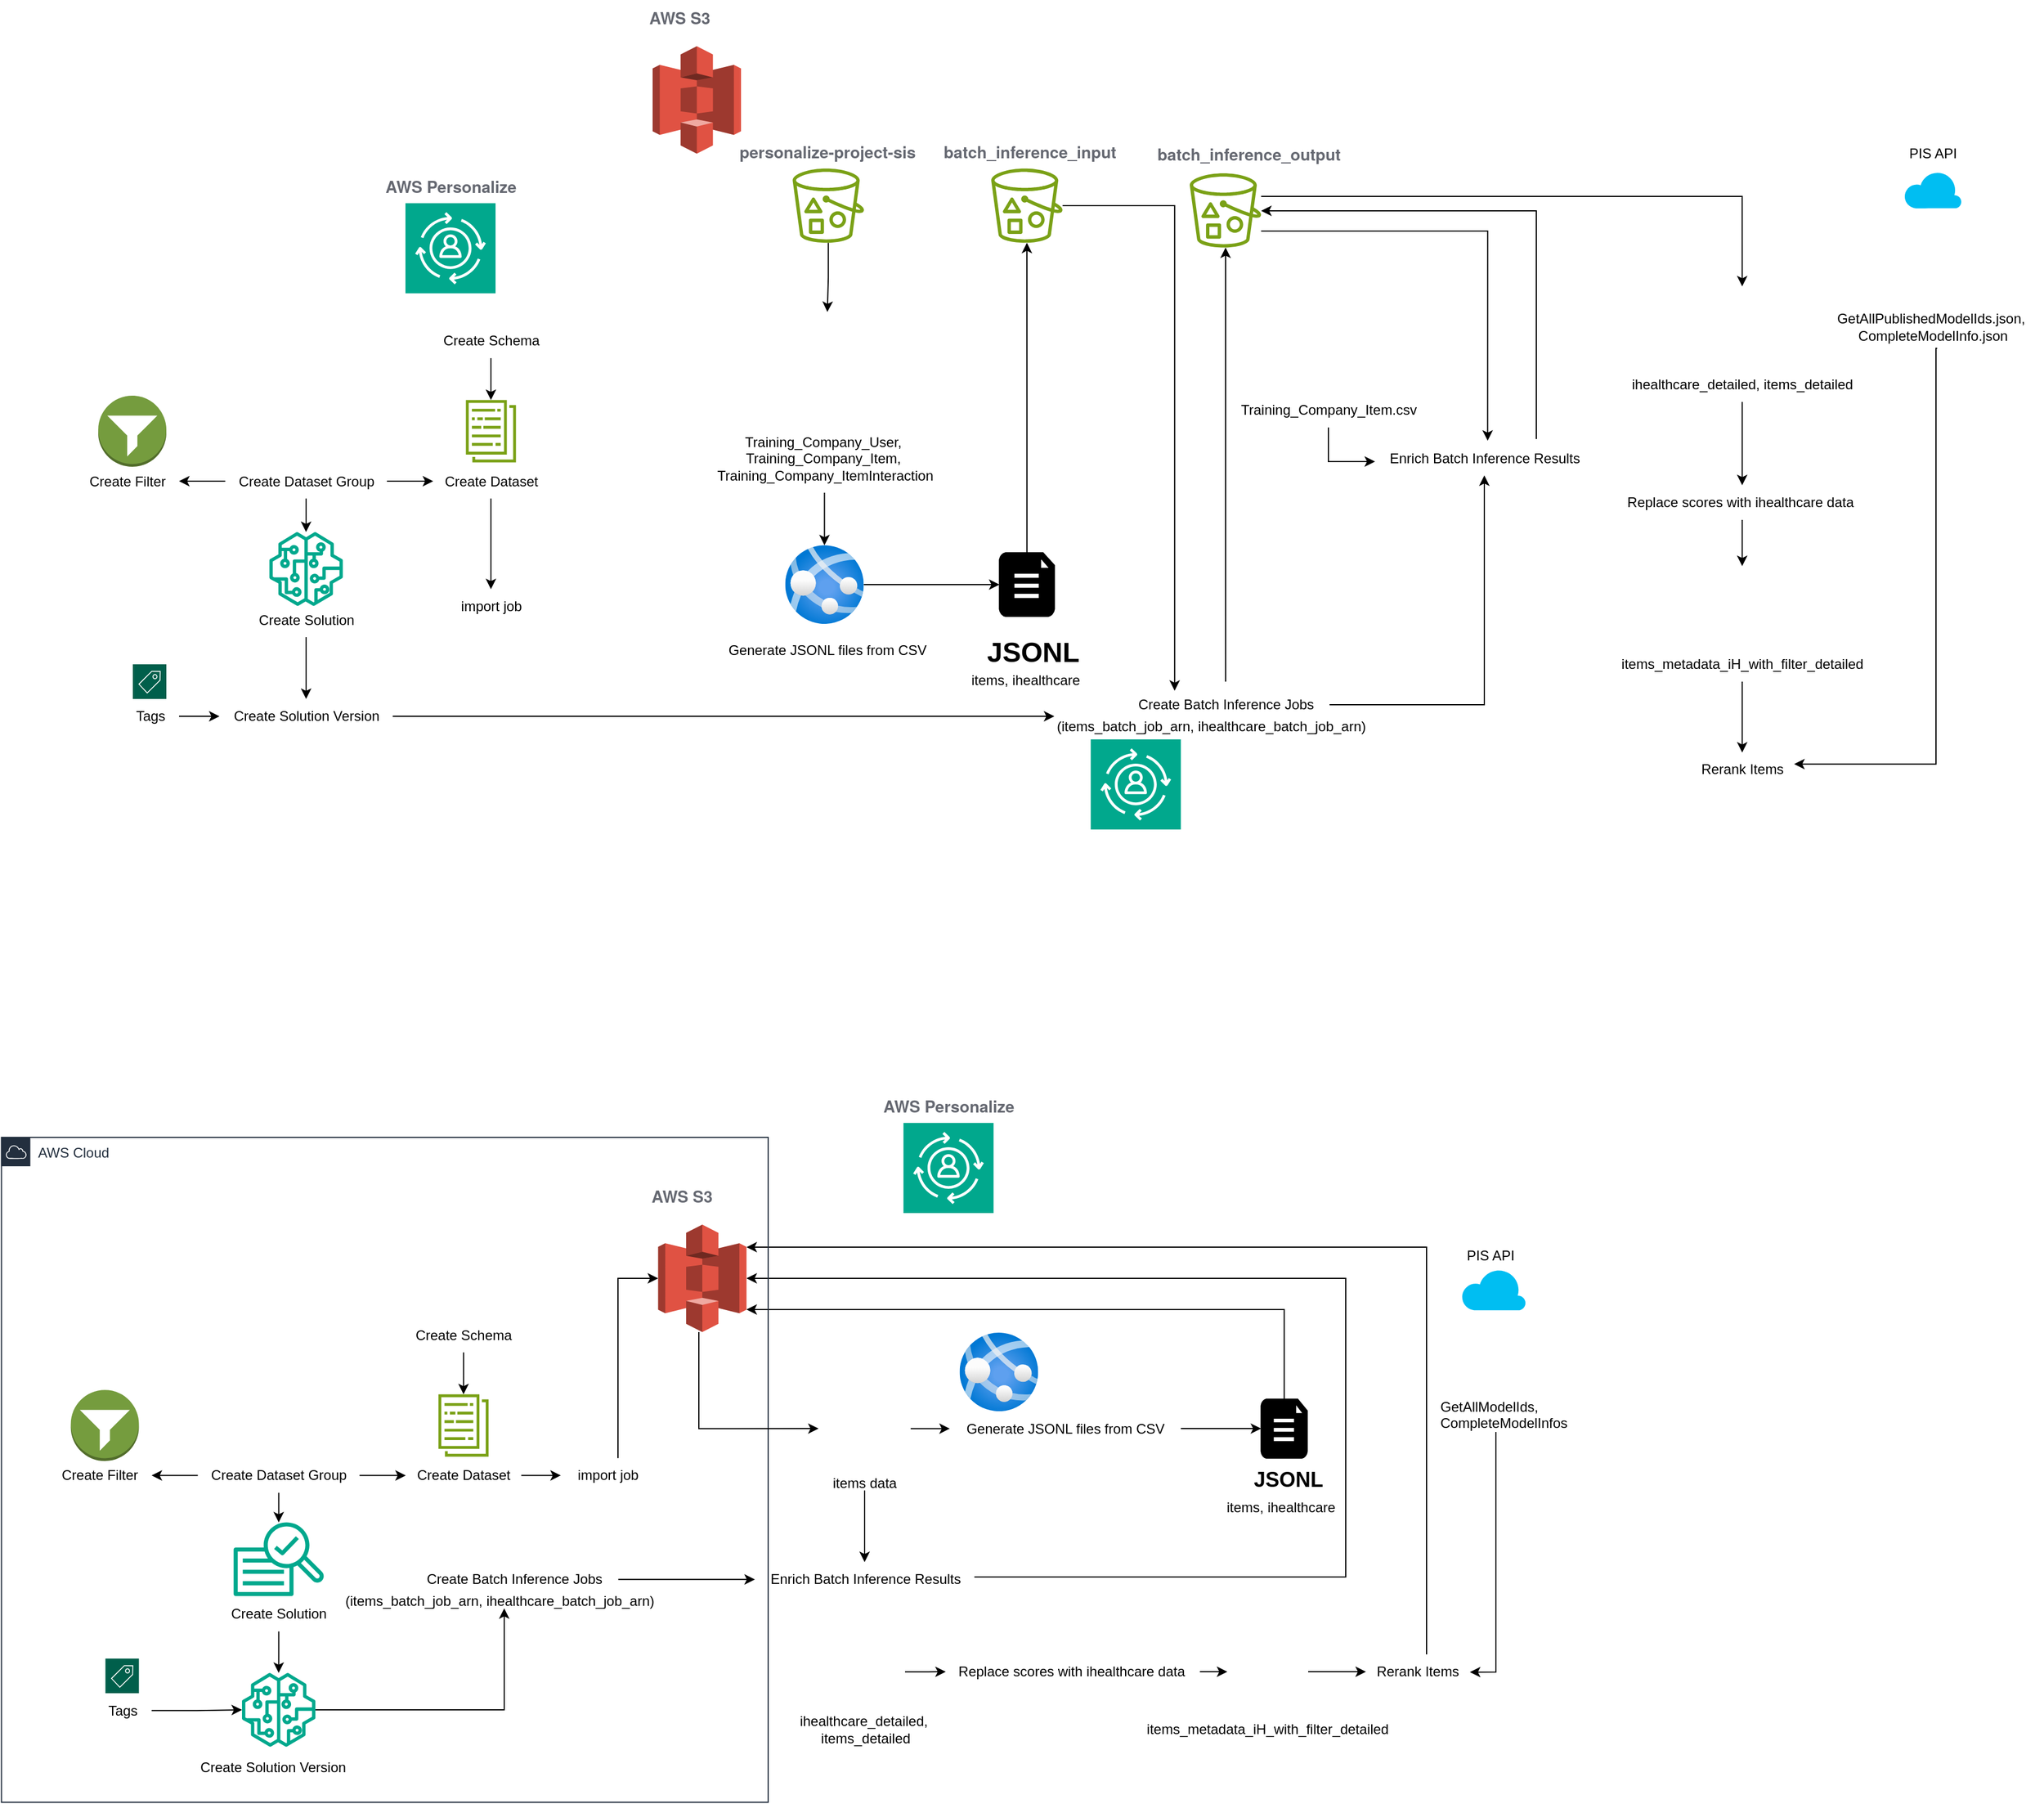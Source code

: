 <mxfile version="28.1.1">
  <diagram name="第 1 页" id="IIeuhiTx5am88Ce6QUmT">
    <mxGraphModel dx="3036" dy="914" grid="1" gridSize="10" guides="1" tooltips="1" connect="1" arrows="1" fold="1" page="1" pageScale="1" pageWidth="827" pageHeight="1169" math="0" shadow="0">
      <root>
        <mxCell id="0" />
        <mxCell id="1" parent="0" />
        <mxCell id="yi97QBkPcgfnv5_pb4rW-15" value="" style="edgeStyle=orthogonalEdgeStyle;rounded=0;orthogonalLoop=1;jettySize=auto;html=1;" edge="1" parent="1" source="a0exR-PvPegkOZugwnQl-11" target="yi97QBkPcgfnv5_pb4rW-13">
          <mxGeometry relative="1" as="geometry" />
        </mxCell>
        <mxCell id="a0exR-PvPegkOZugwnQl-11" value="&lt;div&gt;&lt;span style=&quot;background-color: transparent; color: light-dark(rgb(0, 0, 0), rgb(255, 255, 255));&quot;&gt;Training_Company_User,&amp;nbsp;&lt;/span&gt;&lt;/div&gt;&lt;div&gt;&lt;span style=&quot;background-color: transparent; color: light-dark(rgb(0, 0, 0), rgb(255, 255, 255));&quot;&gt;Training_Company_Item,&amp;nbsp;&lt;/span&gt;&lt;/div&gt;&lt;div&gt;&lt;span style=&quot;background-color: transparent; color: light-dark(rgb(0, 0, 0), rgb(255, 255, 255));&quot;&gt;Training_Company_ItemInteraction&lt;/span&gt;&lt;/div&gt;" style="text;html=1;align=center;verticalAlign=middle;resizable=0;points=[];autosize=1;strokeColor=none;fillColor=none;" parent="1" vertex="1">
          <mxGeometry x="-716.25" y="466.5" width="210" height="60" as="geometry" />
        </mxCell>
        <mxCell id="lYJ9KyydGNnGyywSWM4X-6" value="" style="sketch=0;points=[[0,0,0],[0.25,0,0],[0.5,0,0],[0.75,0,0],[1,0,0],[0,1,0],[0.25,1,0],[0.5,1,0],[0.75,1,0],[1,1,0],[0,0.25,0],[0,0.5,0],[0,0.75,0],[1,0.25,0],[1,0.5,0],[1,0.75,0]];outlineConnect=0;fontColor=#232F3E;fillColor=#01A88D;strokeColor=#ffffff;dashed=0;verticalLabelPosition=bottom;verticalAlign=top;align=center;html=1;fontSize=12;fontStyle=0;aspect=fixed;shape=mxgraph.aws4.resourceIcon;resIcon=mxgraph.aws4.personalize;" vertex="1" parent="1">
          <mxGeometry x="-974" y="275.87" width="78" height="78" as="geometry" />
        </mxCell>
        <mxCell id="yi97QBkPcgfnv5_pb4rW-5" value="" style="edgeStyle=orthogonalEdgeStyle;rounded=0;orthogonalLoop=1;jettySize=auto;html=1;" edge="1" parent="1" source="lYJ9KyydGNnGyywSWM4X-7" target="yi97QBkPcgfnv5_pb4rW-4">
          <mxGeometry relative="1" as="geometry" />
        </mxCell>
        <mxCell id="lYJ9KyydGNnGyywSWM4X-7" value="Create Schema" style="text;html=1;align=center;verticalAlign=middle;resizable=0;points=[];autosize=1;strokeColor=none;fillColor=none;" vertex="1" parent="1">
          <mxGeometry x="-955" y="380" width="110" height="30" as="geometry" />
        </mxCell>
        <mxCell id="lYJ9KyydGNnGyywSWM4X-32" value="" style="edgeStyle=orthogonalEdgeStyle;rounded=0;orthogonalLoop=1;jettySize=auto;html=1;" edge="1" parent="1" source="lYJ9KyydGNnGyywSWM4X-8" target="lYJ9KyydGNnGyywSWM4X-29">
          <mxGeometry relative="1" as="geometry" />
        </mxCell>
        <mxCell id="lYJ9KyydGNnGyywSWM4X-8" value="Create Dataset" style="text;html=1;align=center;verticalAlign=middle;resizable=0;points=[];autosize=1;strokeColor=none;fillColor=none;" vertex="1" parent="1">
          <mxGeometry x="-950" y="501.5" width="100" height="30" as="geometry" />
        </mxCell>
        <mxCell id="lYJ9KyydGNnGyywSWM4X-42" value="" style="edgeStyle=orthogonalEdgeStyle;rounded=0;orthogonalLoop=1;jettySize=auto;html=1;" edge="1" parent="1" source="lYJ9KyydGNnGyywSWM4X-10" target="lYJ9KyydGNnGyywSWM4X-34">
          <mxGeometry relative="1" as="geometry" />
        </mxCell>
        <mxCell id="lYJ9KyydGNnGyywSWM4X-44" value="" style="edgeStyle=orthogonalEdgeStyle;rounded=0;orthogonalLoop=1;jettySize=auto;html=1;" edge="1" parent="1" source="lYJ9KyydGNnGyywSWM4X-10" target="lYJ9KyydGNnGyywSWM4X-8">
          <mxGeometry relative="1" as="geometry" />
        </mxCell>
        <mxCell id="yi97QBkPcgfnv5_pb4rW-23" value="" style="edgeStyle=orthogonalEdgeStyle;rounded=0;orthogonalLoop=1;jettySize=auto;html=1;" edge="1" parent="1" source="lYJ9KyydGNnGyywSWM4X-10" target="yi97QBkPcgfnv5_pb4rW-22">
          <mxGeometry relative="1" as="geometry" />
        </mxCell>
        <mxCell id="lYJ9KyydGNnGyywSWM4X-10" value="Create Dataset Group" style="text;html=1;align=center;verticalAlign=middle;resizable=0;points=[];autosize=1;strokeColor=none;fillColor=none;" vertex="1" parent="1">
          <mxGeometry x="-1130" y="501.5" width="140" height="30" as="geometry" />
        </mxCell>
        <mxCell id="lYJ9KyydGNnGyywSWM4X-17" value="" style="edgeStyle=orthogonalEdgeStyle;rounded=0;orthogonalLoop=1;jettySize=auto;html=1;entryX=0.5;entryY=0;entryDx=0;entryDy=0;" edge="1" parent="1" source="lYJ9KyydGNnGyywSWM4X-66" target="lYJ9KyydGNnGyywSWM4X-19">
          <mxGeometry relative="1" as="geometry">
            <mxPoint x="-736.56" y="340.25" as="targetPoint" />
            <mxPoint x="-608.706" y="324.5" as="sourcePoint" />
          </mxGeometry>
        </mxCell>
        <mxCell id="lYJ9KyydGNnGyywSWM4X-19" value="" style="shape=image;html=1;verticalAlign=top;verticalLabelPosition=bottom;labelBackgroundColor=#ffffff;imageAspect=0;aspect=fixed;image=https://icons.diagrams.net/icon-cache1/Phosphor_Light_Vol_2-2941/file-csv-light-1066.svg" vertex="1" parent="1">
          <mxGeometry x="-663.75" y="370" width="110" height="110" as="geometry" />
        </mxCell>
        <mxCell id="yi97QBkPcgfnv5_pb4rW-6" style="edgeStyle=orthogonalEdgeStyle;rounded=0;orthogonalLoop=1;jettySize=auto;html=1;" edge="1" parent="1" source="lYJ9KyydGNnGyywSWM4X-23" target="lYJ9KyydGNnGyywSWM4X-75">
          <mxGeometry relative="1" as="geometry" />
        </mxCell>
        <mxCell id="yi97QBkPcgfnv5_pb4rW-20" value="" style="edgeStyle=orthogonalEdgeStyle;rounded=0;orthogonalLoop=1;jettySize=auto;html=1;" edge="1" parent="1" source="yi97QBkPcgfnv5_pb4rW-13" target="lYJ9KyydGNnGyywSWM4X-23">
          <mxGeometry relative="1" as="geometry" />
        </mxCell>
        <mxCell id="lYJ9KyydGNnGyywSWM4X-23" value="" style="verticalLabelPosition=bottom;html=1;verticalAlign=top;align=center;strokeColor=#000000;fillColor=#000000;shape=mxgraph.azure.file_2;pointerEvents=1;" vertex="1" parent="1">
          <mxGeometry x="-459.75" y="578.5" width="47.5" height="55" as="geometry" />
        </mxCell>
        <mxCell id="lYJ9KyydGNnGyywSWM4X-26" value="&lt;b&gt;&lt;font style=&quot;font-size: 24px;&quot;&gt;JSONL&lt;/font&gt;&lt;/b&gt;" style="text;html=1;align=center;verticalAlign=middle;resizable=0;points=[];autosize=1;strokeColor=none;fillColor=none;" vertex="1" parent="1">
          <mxGeometry x="-480.75" y="645" width="100" height="40" as="geometry" />
        </mxCell>
        <UserObject label="items, ihealthcare" link="&lt;span style=&quot;color: rgb(0, 0, 0); font-family: Helvetica; font-size: 12px; font-style: normal; font-variant-ligatures: normal; font-variant-caps: normal; font-weight: 400; letter-spacing: normal; orphans: 2; text-align: center; text-indent: 0px; text-transform: none; widows: 2; word-spacing: 0px; -webkit-text-stroke-width: 0px; white-space: nowrap; background-color: rgb(236, 236, 236); text-decoration-thickness: initial; text-decoration-style: initial; text-decoration-color: initial; display: inline !important; float: none;&quot;&gt;(Training_Company_User.csv, Training_Company_Item.csv, Training_Company_ItemInteraction.csv)&lt;/span&gt;" id="lYJ9KyydGNnGyywSWM4X-27">
          <mxCell style="text;whiteSpace=wrap;html=1;" vertex="1" parent="1">
            <mxGeometry x="-486" y="675" width="100" height="20" as="geometry" />
          </mxCell>
        </UserObject>
        <mxCell id="lYJ9KyydGNnGyywSWM4X-29" value="import job" style="text;html=1;align=center;verticalAlign=middle;resizable=0;points=[];autosize=1;strokeColor=none;fillColor=none;" vertex="1" parent="1">
          <mxGeometry x="-940" y="610" width="80" height="30" as="geometry" />
        </mxCell>
        <mxCell id="lYJ9KyydGNnGyywSWM4X-34" value="Create Filter" style="text;html=1;align=center;verticalAlign=middle;resizable=0;points=[];autosize=1;strokeColor=none;fillColor=none;" vertex="1" parent="1">
          <mxGeometry x="-1260" y="501.5" width="90" height="30" as="geometry" />
        </mxCell>
        <mxCell id="lYJ9KyydGNnGyywSWM4X-50" value="" style="edgeStyle=orthogonalEdgeStyle;rounded=0;orthogonalLoop=1;jettySize=auto;html=1;" edge="1" parent="1" source="lYJ9KyydGNnGyywSWM4X-36" target="lYJ9KyydGNnGyywSWM4X-38">
          <mxGeometry relative="1" as="geometry" />
        </mxCell>
        <mxCell id="lYJ9KyydGNnGyywSWM4X-36" value="Create Solution" style="text;html=1;align=center;verticalAlign=middle;resizable=0;points=[];autosize=1;strokeColor=none;fillColor=none;" vertex="1" parent="1">
          <mxGeometry x="-1115" y="621.5" width="110" height="30" as="geometry" />
        </mxCell>
        <mxCell id="yi97QBkPcgfnv5_pb4rW-21" style="edgeStyle=orthogonalEdgeStyle;rounded=0;orthogonalLoop=1;jettySize=auto;html=1;entryX=0;entryY=0.25;entryDx=0;entryDy=0;" edge="1" parent="1" source="lYJ9KyydGNnGyywSWM4X-38" target="lYJ9KyydGNnGyywSWM4X-60">
          <mxGeometry relative="1" as="geometry" />
        </mxCell>
        <mxCell id="lYJ9KyydGNnGyywSWM4X-38" value="Create Solution Version" style="text;html=1;align=center;verticalAlign=middle;resizable=0;points=[];autosize=1;strokeColor=none;fillColor=none;" vertex="1" parent="1">
          <mxGeometry x="-1135" y="705" width="150" height="30" as="geometry" />
        </mxCell>
        <mxCell id="lYJ9KyydGNnGyywSWM4X-51" value="" style="edgeStyle=orthogonalEdgeStyle;rounded=0;orthogonalLoop=1;jettySize=auto;html=1;" edge="1" parent="1" source="lYJ9KyydGNnGyywSWM4X-40" target="lYJ9KyydGNnGyywSWM4X-38">
          <mxGeometry relative="1" as="geometry" />
        </mxCell>
        <mxCell id="lYJ9KyydGNnGyywSWM4X-40" value="T&lt;span style=&quot;background-color: transparent; color: light-dark(rgb(0, 0, 0), rgb(255, 255, 255));&quot;&gt;ags&lt;/span&gt;" style="text;html=1;align=center;verticalAlign=middle;resizable=0;points=[];autosize=1;strokeColor=none;fillColor=none;" vertex="1" parent="1">
          <mxGeometry x="-1220" y="705" width="50" height="30" as="geometry" />
        </mxCell>
        <mxCell id="lYJ9KyydGNnGyywSWM4X-59" value="" style="edgeStyle=orthogonalEdgeStyle;rounded=0;orthogonalLoop=1;jettySize=auto;html=1;" edge="1" parent="1" source="lYJ9KyydGNnGyywSWM4X-56" target="lYJ9KyydGNnGyywSWM4X-58">
          <mxGeometry relative="1" as="geometry" />
        </mxCell>
        <mxCell id="lYJ9KyydGNnGyywSWM4X-83" style="edgeStyle=orthogonalEdgeStyle;rounded=0;orthogonalLoop=1;jettySize=auto;html=1;" edge="1" parent="1" target="lYJ9KyydGNnGyywSWM4X-72">
          <mxGeometry relative="1" as="geometry">
            <mxPoint x="-263.952" y="690" as="sourcePoint" />
            <Array as="points">
              <mxPoint x="-264" y="600" />
              <mxPoint x="-264" y="600" />
            </Array>
          </mxGeometry>
        </mxCell>
        <mxCell id="lYJ9KyydGNnGyywSWM4X-56" value="Create Batch Inference Jobs" style="text;html=1;align=center;verticalAlign=middle;resizable=0;points=[];autosize=1;strokeColor=none;fillColor=none;" vertex="1" parent="1">
          <mxGeometry x="-354" y="695" width="180" height="30" as="geometry" />
        </mxCell>
        <mxCell id="lYJ9KyydGNnGyywSWM4X-82" style="edgeStyle=orthogonalEdgeStyle;rounded=0;orthogonalLoop=1;jettySize=auto;html=1;" edge="1" parent="1">
          <mxGeometry relative="1" as="geometry">
            <mxPoint x="-233.217" y="282.5" as="targetPoint" />
            <mxPoint x="5" y="480" as="sourcePoint" />
            <Array as="points">
              <mxPoint x="5" y="282" />
            </Array>
          </mxGeometry>
        </mxCell>
        <mxCell id="lYJ9KyydGNnGyywSWM4X-58" value="Enrich Batch Inference Results" style="text;html=1;align=center;verticalAlign=middle;resizable=0;points=[];autosize=1;strokeColor=none;fillColor=none;" vertex="1" parent="1">
          <mxGeometry x="-135" y="481.5" width="190" height="30" as="geometry" />
        </mxCell>
        <UserObject label="(items_batch_job_arn, ihealthcare_batch_job_arn&lt;span style=&quot;background-color: transparent; color: light-dark(rgb(0, 0, 0), rgb(255, 255, 255));&quot;&gt;)&lt;/span&gt;" link="&lt;span style=&quot;color: rgb(0, 0, 0); font-family: Helvetica; font-size: 12px; font-style: normal; font-variant-ligatures: normal; font-variant-caps: normal; font-weight: 400; letter-spacing: normal; orphans: 2; text-align: center; text-indent: 0px; text-transform: none; widows: 2; word-spacing: 0px; -webkit-text-stroke-width: 0px; white-space: nowrap; background-color: rgb(236, 236, 236); text-decoration-thickness: initial; text-decoration-style: initial; text-decoration-color: initial; display: inline !important; float: none;&quot;&gt;(Training_Company_User.csv, Training_Company_Item.csv, Training_Company_ItemInteraction.csv)&lt;/span&gt;" id="lYJ9KyydGNnGyywSWM4X-60">
          <mxCell style="text;whiteSpace=wrap;html=1;" vertex="1" parent="1">
            <mxGeometry x="-412.25" y="715" width="279" height="20" as="geometry" />
          </mxCell>
        </UserObject>
        <mxCell id="lYJ9KyydGNnGyywSWM4X-61" value="" style="sketch=0;points=[[0,0,0],[0.25,0,0],[0.5,0,0],[0.75,0,0],[1,0,0],[0,1,0],[0.25,1,0],[0.5,1,0],[0.75,1,0],[1,1,0],[0,0.25,0],[0,0.5,0],[0,0.75,0],[1,0.25,0],[1,0.5,0],[1,0.75,0]];outlineConnect=0;fontColor=#232F3E;fillColor=#01A88D;strokeColor=#ffffff;dashed=0;verticalLabelPosition=bottom;verticalAlign=top;align=center;html=1;fontSize=12;fontStyle=0;aspect=fixed;shape=mxgraph.aws4.resourceIcon;resIcon=mxgraph.aws4.personalize;" vertex="1" parent="1">
          <mxGeometry x="-380.75" y="740" width="78" height="78" as="geometry" />
        </mxCell>
        <mxCell id="lYJ9KyydGNnGyywSWM4X-66" value="" style="sketch=0;outlineConnect=0;fontColor=#232F3E;gradientColor=none;fillColor=#7AA116;strokeColor=none;dashed=0;verticalLabelPosition=bottom;verticalAlign=top;align=center;html=1;fontSize=12;fontStyle=0;aspect=fixed;pointerEvents=1;shape=mxgraph.aws4.bucket_with_objects;" vertex="1" parent="1">
          <mxGeometry x="-638.78" y="245.87" width="61.78" height="64.25" as="geometry" />
        </mxCell>
        <mxCell id="lYJ9KyydGNnGyywSWM4X-68" value="" style="outlineConnect=0;dashed=0;verticalLabelPosition=bottom;verticalAlign=top;align=center;html=1;shape=mxgraph.aws3.s3;fillColor=#E05243;gradientColor=none;" vertex="1" parent="1">
          <mxGeometry x="-760" y="140" width="76.5" height="93" as="geometry" />
        </mxCell>
        <mxCell id="lYJ9KyydGNnGyywSWM4X-69" value="&lt;span style=&quot;color: rgb(101, 104, 113); font-family: &amp;quot;Amazon Ember&amp;quot;, &amp;quot;Helvetica Neue&amp;quot;, Roboto, Arial, sans-serif; font-size: 14px; font-weight: 700; text-align: left; background-color: rgb(255, 255, 255);&quot;&gt;personalize-project-sis&lt;/span&gt;" style="text;html=1;align=center;verticalAlign=middle;resizable=0;points=[];autosize=1;strokeColor=none;fillColor=none;" vertex="1" parent="1">
          <mxGeometry x="-698.75" y="215.87" width="180" height="30" as="geometry" />
        </mxCell>
        <mxCell id="lYJ9KyydGNnGyywSWM4X-71" value="&lt;span style=&quot;color: rgb(101, 104, 113); font-family: &amp;quot;Amazon Ember&amp;quot;, &amp;quot;Helvetica Neue&amp;quot;, Roboto, Arial, sans-serif; font-size: 14px; font-style: normal; font-variant-ligatures: normal; font-variant-caps: normal; font-weight: 700; letter-spacing: normal; orphans: 2; text-align: left; text-indent: 0px; text-transform: none; widows: 2; word-spacing: 0px; -webkit-text-stroke-width: 0px; white-space: nowrap; background-color: rgb(255, 255, 255); text-decoration-thickness: initial; text-decoration-style: initial; text-decoration-color: initial; display: inline !important; float: none;&quot;&gt;batch_inference_output&lt;/span&gt;" style="text;whiteSpace=wrap;html=1;" vertex="1" parent="1">
          <mxGeometry x="-325.0" y="217.88" width="170" height="30" as="geometry" />
        </mxCell>
        <mxCell id="lYJ9KyydGNnGyywSWM4X-98" style="edgeStyle=orthogonalEdgeStyle;rounded=0;orthogonalLoop=1;jettySize=auto;html=1;entryX=0.5;entryY=0;entryDx=0;entryDy=0;" edge="1" parent="1" source="lYJ9KyydGNnGyywSWM4X-72" target="lYJ9KyydGNnGyywSWM4X-99">
          <mxGeometry relative="1" as="geometry">
            <mxPoint x="-339.997" y="281.38" as="sourcePoint" />
            <mxPoint x="162.23" y="347.88" as="targetPoint" />
            <Array as="points">
              <mxPoint x="183" y="270" />
            </Array>
          </mxGeometry>
        </mxCell>
        <mxCell id="lYJ9KyydGNnGyywSWM4X-72" value="" style="sketch=0;outlineConnect=0;fontColor=#232F3E;gradientColor=none;fillColor=#7AA116;strokeColor=none;dashed=0;verticalLabelPosition=bottom;verticalAlign=top;align=center;html=1;fontSize=12;fontStyle=0;aspect=fixed;pointerEvents=1;shape=mxgraph.aws4.bucket_with_objects;" vertex="1" parent="1">
          <mxGeometry x="-295" y="250" width="61.78" height="64.25" as="geometry" />
        </mxCell>
        <mxCell id="lYJ9KyydGNnGyywSWM4X-75" value="" style="sketch=0;outlineConnect=0;fontColor=#232F3E;gradientColor=none;fillColor=#7AA116;strokeColor=none;dashed=0;verticalLabelPosition=bottom;verticalAlign=top;align=center;html=1;fontSize=12;fontStyle=0;aspect=fixed;pointerEvents=1;shape=mxgraph.aws4.bucket_with_objects;" vertex="1" parent="1">
          <mxGeometry x="-466.89" y="245.87" width="61.78" height="64.25" as="geometry" />
        </mxCell>
        <mxCell id="lYJ9KyydGNnGyywSWM4X-76" value="&lt;span style=&quot;color: rgb(101, 104, 113); font-family: &amp;quot;Amazon Ember&amp;quot;, &amp;quot;Helvetica Neue&amp;quot;, Roboto, Arial, sans-serif; font-size: 14px; font-style: normal; font-variant-ligatures: normal; font-variant-caps: normal; font-weight: 700; letter-spacing: normal; orphans: 2; text-align: left; text-indent: 0px; text-transform: none; widows: 2; word-spacing: 0px; -webkit-text-stroke-width: 0px; white-space: nowrap; background-color: rgb(255, 255, 255); text-decoration-thickness: initial; text-decoration-style: initial; text-decoration-color: initial; float: none; display: inline !important;&quot;&gt;batch_inference_input&lt;/span&gt;" style="text;whiteSpace=wrap;html=1;" vertex="1" parent="1">
          <mxGeometry x="-510" y="215.87" width="170" height="30" as="geometry" />
        </mxCell>
        <mxCell id="lYJ9KyydGNnGyywSWM4X-77" style="edgeStyle=orthogonalEdgeStyle;rounded=0;orthogonalLoop=1;jettySize=auto;html=1;entryX=0.255;entryY=0.096;entryDx=0;entryDy=0;entryPerimeter=0;" edge="1" parent="1" source="lYJ9KyydGNnGyywSWM4X-75" target="lYJ9KyydGNnGyywSWM4X-56">
          <mxGeometry relative="1" as="geometry" />
        </mxCell>
        <mxCell id="lYJ9KyydGNnGyywSWM4X-78" value="Training_Company_Item.csv" style="text;html=1;align=center;verticalAlign=middle;resizable=0;points=[];autosize=1;strokeColor=none;fillColor=none;" vertex="1" parent="1">
          <mxGeometry x="-265" y="440" width="180" height="30" as="geometry" />
        </mxCell>
        <mxCell id="lYJ9KyydGNnGyywSWM4X-79" style="edgeStyle=orthogonalEdgeStyle;rounded=0;orthogonalLoop=1;jettySize=auto;html=1;entryX=0.002;entryY=0.601;entryDx=0;entryDy=0;entryPerimeter=0;" edge="1" parent="1" source="lYJ9KyydGNnGyywSWM4X-78" target="lYJ9KyydGNnGyywSWM4X-58">
          <mxGeometry relative="1" as="geometry">
            <mxPoint x="-115" y="500" as="targetPoint" />
          </mxGeometry>
        </mxCell>
        <mxCell id="lYJ9KyydGNnGyywSWM4X-91" value="GetAllPublishedModelIds.json,&amp;nbsp;&lt;div&gt;CompleteModelInfo.json&lt;/div&gt;" style="text;html=1;align=center;verticalAlign=middle;resizable=0;points=[];autosize=1;strokeColor=none;fillColor=none;" vertex="1" parent="1">
          <mxGeometry x="253.23" y="362.88" width="190" height="40" as="geometry" />
        </mxCell>
        <mxCell id="lYJ9KyydGNnGyywSWM4X-105" value="" style="edgeStyle=orthogonalEdgeStyle;rounded=0;orthogonalLoop=1;jettySize=auto;html=1;" edge="1" parent="1" source="lYJ9KyydGNnGyywSWM4X-93" target="lYJ9KyydGNnGyywSWM4X-95">
          <mxGeometry relative="1" as="geometry" />
        </mxCell>
        <mxCell id="lYJ9KyydGNnGyywSWM4X-93" value="ihealthcare_detailed, items_detailed" style="text;html=1;align=center;verticalAlign=middle;resizable=0;points=[];autosize=1;strokeColor=none;fillColor=none;" vertex="1" parent="1">
          <mxGeometry x="78.23" y="417.88" width="210" height="30" as="geometry" />
        </mxCell>
        <mxCell id="lYJ9KyydGNnGyywSWM4X-106" value="" style="edgeStyle=orthogonalEdgeStyle;rounded=0;orthogonalLoop=1;jettySize=auto;html=1;entryX=0.5;entryY=0;entryDx=0;entryDy=0;" edge="1" parent="1" source="lYJ9KyydGNnGyywSWM4X-95" target="lYJ9KyydGNnGyywSWM4X-128">
          <mxGeometry relative="1" as="geometry" />
        </mxCell>
        <mxCell id="lYJ9KyydGNnGyywSWM4X-95" value="Replace scores with ihealthcare data&amp;nbsp;" style="text;html=1;align=center;verticalAlign=middle;resizable=0;points=[];autosize=1;strokeColor=none;fillColor=none;" vertex="1" parent="1">
          <mxGeometry x="73.23" y="520" width="220" height="30" as="geometry" />
        </mxCell>
        <mxCell id="lYJ9KyydGNnGyywSWM4X-99" value="" style="shape=image;html=1;verticalAlign=top;verticalLabelPosition=bottom;labelBackgroundColor=#ffffff;imageAspect=0;aspect=fixed;image=https://icons.diagrams.net/icon-cache1/Boxicons_Solid_Vol_2-2639/bxs-file-json-1049.svg" vertex="1" parent="1">
          <mxGeometry x="148.23" y="347.88" width="70" height="70" as="geometry" />
        </mxCell>
        <mxCell id="lYJ9KyydGNnGyywSWM4X-109" value="" style="edgeStyle=orthogonalEdgeStyle;rounded=0;orthogonalLoop=1;jettySize=auto;html=1;" edge="1" parent="1" source="lYJ9KyydGNnGyywSWM4X-104" target="lYJ9KyydGNnGyywSWM4X-107">
          <mxGeometry relative="1" as="geometry" />
        </mxCell>
        <mxCell id="lYJ9KyydGNnGyywSWM4X-104" value="items_metadata_iH_with_filter_detailed" style="text;html=1;align=center;verticalAlign=middle;resizable=0;points=[];autosize=1;strokeColor=none;fillColor=none;" vertex="1" parent="1">
          <mxGeometry x="68.23" y="660" width="230" height="30" as="geometry" />
        </mxCell>
        <mxCell id="lYJ9KyydGNnGyywSWM4X-107" value="Rerank Items" style="text;html=1;align=center;verticalAlign=middle;resizable=0;points=[];autosize=1;strokeColor=none;fillColor=none;" vertex="1" parent="1">
          <mxGeometry x="138.23" y="751.38" width="90" height="30" as="geometry" />
        </mxCell>
        <mxCell id="lYJ9KyydGNnGyywSWM4X-112" style="edgeStyle=orthogonalEdgeStyle;rounded=0;orthogonalLoop=1;jettySize=auto;html=1;entryX=1;entryY=0.333;entryDx=0;entryDy=0;entryPerimeter=0;exitX=0.52;exitY=0.965;exitDx=0;exitDy=0;exitPerimeter=0;" edge="1" parent="1" source="lYJ9KyydGNnGyywSWM4X-91" target="lYJ9KyydGNnGyywSWM4X-107">
          <mxGeometry relative="1" as="geometry">
            <mxPoint x="348" y="420" as="sourcePoint" />
            <Array as="points">
              <mxPoint x="351" y="761" />
            </Array>
          </mxGeometry>
        </mxCell>
        <mxCell id="lYJ9KyydGNnGyywSWM4X-113" value="&lt;font face=&quot;Amazon Ember, Helvetica Neue, Roboto, Arial, sans-serif&quot; color=&quot;#656871&quot;&gt;&lt;span style=&quot;font-size: 14px; background-color: rgb(255, 255, 255);&quot;&gt;&lt;b&gt;AWS S3&lt;/b&gt;&lt;/span&gt;&lt;/font&gt;" style="text;html=1;align=center;verticalAlign=middle;resizable=0;points=[];autosize=1;strokeColor=none;fillColor=none;" vertex="1" parent="1">
          <mxGeometry x="-777" y="100" width="80" height="30" as="geometry" />
        </mxCell>
        <mxCell id="lYJ9KyydGNnGyywSWM4X-114" value="&lt;font face=&quot;Amazon Ember, Helvetica Neue, Roboto, Arial, sans-serif&quot; color=&quot;#656871&quot;&gt;&lt;span style=&quot;font-size: 14px; background-color: rgb(255, 255, 255);&quot;&gt;&lt;b&gt;AWS Personalize&lt;/b&gt;&lt;/span&gt;&lt;/font&gt;" style="text;html=1;align=center;verticalAlign=middle;resizable=0;points=[];autosize=1;strokeColor=none;fillColor=none;" vertex="1" parent="1">
          <mxGeometry x="-1005" y="245.87" width="140" height="30" as="geometry" />
        </mxCell>
        <mxCell id="lYJ9KyydGNnGyywSWM4X-118" value="" style="verticalLabelPosition=bottom;html=1;verticalAlign=top;align=center;strokeColor=none;fillColor=#00BEF2;shape=mxgraph.azure.cloud;" vertex="1" parent="1">
          <mxGeometry x="323.23" y="247.88" width="50" height="32.5" as="geometry" />
        </mxCell>
        <mxCell id="lYJ9KyydGNnGyywSWM4X-119" value="PIS API" style="text;html=1;align=center;verticalAlign=middle;resizable=0;points=[];autosize=1;strokeColor=none;fillColor=none;" vertex="1" parent="1">
          <mxGeometry x="318.23" y="217.88" width="60" height="30" as="geometry" />
        </mxCell>
        <mxCell id="lYJ9KyydGNnGyywSWM4X-120" value="" style="shape=image;html=1;verticalAlign=top;verticalLabelPosition=bottom;labelBackgroundColor=#ffffff;imageAspect=0;aspect=fixed;image=https://icons.diagrams.net/icon-cache1/Boxicons_Solid_Vol_2-2639/bxs-file-json-1049.svg" vertex="1" parent="1">
          <mxGeometry x="313.23" y="283.87" width="70" height="70" as="geometry" />
        </mxCell>
        <mxCell id="lYJ9KyydGNnGyywSWM4X-125" style="edgeStyle=orthogonalEdgeStyle;rounded=0;orthogonalLoop=1;jettySize=auto;html=1;entryX=0.515;entryY=-0.002;entryDx=0;entryDy=0;entryPerimeter=0;" edge="1" parent="1" source="lYJ9KyydGNnGyywSWM4X-72" target="lYJ9KyydGNnGyywSWM4X-58">
          <mxGeometry relative="1" as="geometry">
            <Array as="points">
              <mxPoint x="-37" y="300" />
            </Array>
          </mxGeometry>
        </mxCell>
        <mxCell id="lYJ9KyydGNnGyywSWM4X-127" value="" style="shape=image;html=1;verticalAlign=top;verticalLabelPosition=bottom;labelBackgroundColor=#ffffff;imageAspect=0;aspect=fixed;image=https://icons.diagrams.net/icon-cache1/Phosphor_Light_Vol_2-2941/file-csv-light-1066.svg" vertex="1" parent="1">
          <mxGeometry x="-220" y="363.94" width="86.06" height="86.06" as="geometry" />
        </mxCell>
        <mxCell id="lYJ9KyydGNnGyywSWM4X-128" value="" style="shape=image;html=1;verticalAlign=top;verticalLabelPosition=bottom;labelBackgroundColor=#ffffff;imageAspect=0;aspect=fixed;image=https://icons.diagrams.net/icon-cache1/Boxicons_Solid_Vol_2-2639/bxs-file-json-1049.svg" vertex="1" parent="1">
          <mxGeometry x="148.23" y="590" width="70" height="70" as="geometry" />
        </mxCell>
        <mxCell id="yi97QBkPcgfnv5_pb4rW-1" value="" style="sketch=0;pointerEvents=1;shadow=0;dashed=0;html=1;strokeColor=none;fillColor=#005F4B;labelPosition=center;verticalLabelPosition=bottom;verticalAlign=top;align=center;outlineConnect=0;shape=mxgraph.veeam2.tag;" vertex="1" parent="1">
          <mxGeometry x="-1210" y="675" width="29" height="30" as="geometry" />
        </mxCell>
        <mxCell id="yi97QBkPcgfnv5_pb4rW-4" value="" style="sketch=0;outlineConnect=0;fontColor=#232F3E;gradientColor=none;fillColor=#7AA116;strokeColor=none;dashed=0;verticalLabelPosition=bottom;verticalAlign=top;align=center;html=1;fontSize=12;fontStyle=0;aspect=fixed;pointerEvents=1;shape=mxgraph.aws4.data_set;" vertex="1" parent="1">
          <mxGeometry x="-921.81" y="446.25" width="43.62" height="54" as="geometry" />
        </mxCell>
        <mxCell id="yi97QBkPcgfnv5_pb4rW-11" value="Generate JSONL files from CSV" style="text;html=1;align=center;verticalAlign=middle;resizable=0;points=[];autosize=1;strokeColor=none;fillColor=none;" vertex="1" parent="1">
          <mxGeometry x="-708.75" y="647.5" width="200" height="30" as="geometry" />
        </mxCell>
        <mxCell id="yi97QBkPcgfnv5_pb4rW-12" value="" style="outlineConnect=0;dashed=0;verticalLabelPosition=bottom;verticalAlign=top;align=center;html=1;shape=mxgraph.aws3.filtering_rule;fillColor=#759C3E;gradientColor=none;" vertex="1" parent="1">
          <mxGeometry x="-1239.94" y="442.5" width="58.94" height="61.5" as="geometry" />
        </mxCell>
        <mxCell id="yi97QBkPcgfnv5_pb4rW-13" value="" style="image;aspect=fixed;html=1;points=[];align=center;fontSize=12;image=img/lib/azure2/app_services/App_Services.svg;" vertex="1" parent="1">
          <mxGeometry x="-645.25" y="572" width="68" height="68" as="geometry" />
        </mxCell>
        <mxCell id="yi97QBkPcgfnv5_pb4rW-22" value="" style="sketch=0;outlineConnect=0;fontColor=#232F3E;gradientColor=none;fillColor=#01A88D;strokeColor=none;dashed=0;verticalLabelPosition=bottom;verticalAlign=top;align=center;html=1;fontSize=12;fontStyle=0;aspect=fixed;pointerEvents=1;shape=mxgraph.aws4.sagemaker_model;" vertex="1" parent="1">
          <mxGeometry x="-1092" y="560.5" width="64" height="64" as="geometry" />
        </mxCell>
        <mxCell id="yi97QBkPcgfnv5_pb4rW-27" value="" style="sketch=0;points=[[0,0,0],[0.25,0,0],[0.5,0,0],[0.75,0,0],[1,0,0],[0,1,0],[0.25,1,0],[0.5,1,0],[0.75,1,0],[1,1,0],[0,0.25,0],[0,0.5,0],[0,0.75,0],[1,0.25,0],[1,0.5,0],[1,0.75,0]];outlineConnect=0;fontColor=#232F3E;fillColor=#01A88D;strokeColor=#ffffff;dashed=0;verticalLabelPosition=bottom;verticalAlign=top;align=center;html=1;fontSize=12;fontStyle=0;aspect=fixed;shape=mxgraph.aws4.resourceIcon;resIcon=mxgraph.aws4.personalize;" vertex="1" parent="1">
          <mxGeometry x="-542.87" y="1072.0" width="78" height="78" as="geometry" />
        </mxCell>
        <mxCell id="yi97QBkPcgfnv5_pb4rW-28" value="" style="edgeStyle=orthogonalEdgeStyle;rounded=0;orthogonalLoop=1;jettySize=auto;html=1;" edge="1" parent="1" source="yi97QBkPcgfnv5_pb4rW-29" target="yi97QBkPcgfnv5_pb4rW-87">
          <mxGeometry relative="1" as="geometry" />
        </mxCell>
        <mxCell id="yi97QBkPcgfnv5_pb4rW-29" value="Create Schema" style="text;html=1;align=center;verticalAlign=middle;resizable=0;points=[];autosize=1;strokeColor=none;fillColor=none;" vertex="1" parent="1">
          <mxGeometry x="-978.74" y="1240.62" width="110" height="30" as="geometry" />
        </mxCell>
        <mxCell id="yi97QBkPcgfnv5_pb4rW-118" value="" style="edgeStyle=orthogonalEdgeStyle;rounded=0;orthogonalLoop=1;jettySize=auto;html=1;" edge="1" parent="1" source="yi97QBkPcgfnv5_pb4rW-31" target="yi97QBkPcgfnv5_pb4rW-43">
          <mxGeometry relative="1" as="geometry" />
        </mxCell>
        <mxCell id="yi97QBkPcgfnv5_pb4rW-31" value="Create Dataset" style="text;html=1;align=center;verticalAlign=middle;resizable=0;points=[];autosize=1;strokeColor=none;fillColor=none;" vertex="1" parent="1">
          <mxGeometry x="-973.74" y="1362.12" width="100" height="30" as="geometry" />
        </mxCell>
        <mxCell id="yi97QBkPcgfnv5_pb4rW-32" value="" style="edgeStyle=orthogonalEdgeStyle;rounded=0;orthogonalLoop=1;jettySize=auto;html=1;" edge="1" parent="1" source="yi97QBkPcgfnv5_pb4rW-35" target="yi97QBkPcgfnv5_pb4rW-44">
          <mxGeometry relative="1" as="geometry" />
        </mxCell>
        <mxCell id="yi97QBkPcgfnv5_pb4rW-33" value="" style="edgeStyle=orthogonalEdgeStyle;rounded=0;orthogonalLoop=1;jettySize=auto;html=1;" edge="1" parent="1" source="yi97QBkPcgfnv5_pb4rW-35" target="yi97QBkPcgfnv5_pb4rW-31">
          <mxGeometry relative="1" as="geometry" />
        </mxCell>
        <mxCell id="yi97QBkPcgfnv5_pb4rW-96" value="" style="edgeStyle=orthogonalEdgeStyle;rounded=0;orthogonalLoop=1;jettySize=auto;html=1;" edge="1" parent="1" source="yi97QBkPcgfnv5_pb4rW-35" target="yi97QBkPcgfnv5_pb4rW-93">
          <mxGeometry relative="1" as="geometry" />
        </mxCell>
        <mxCell id="yi97QBkPcgfnv5_pb4rW-35" value="Create Dataset Group" style="text;html=1;align=center;verticalAlign=middle;resizable=0;points=[];autosize=1;strokeColor=none;fillColor=none;" vertex="1" parent="1">
          <mxGeometry x="-1153.74" y="1362.12" width="140" height="30" as="geometry" />
        </mxCell>
        <mxCell id="yi97QBkPcgfnv5_pb4rW-120" value="" style="edgeStyle=orthogonalEdgeStyle;rounded=0;orthogonalLoop=1;jettySize=auto;html=1;" edge="1" parent="1" source="yi97QBkPcgfnv5_pb4rW-37" target="yi97QBkPcgfnv5_pb4rW-88">
          <mxGeometry relative="1" as="geometry" />
        </mxCell>
        <mxCell id="yi97QBkPcgfnv5_pb4rW-37" value="" style="shape=image;html=1;verticalAlign=top;verticalLabelPosition=bottom;labelBackgroundColor=#ffffff;imageAspect=0;aspect=fixed;image=https://icons.diagrams.net/icon-cache1/Phosphor_Light_Vol_2-2941/file-csv-light-1066.svg" vertex="1" parent="1">
          <mxGeometry x="-616.37" y="1296.68" width="79.75" height="79.75" as="geometry" />
        </mxCell>
        <mxCell id="yi97QBkPcgfnv5_pb4rW-124" value="" style="edgeStyle=orthogonalEdgeStyle;rounded=0;orthogonalLoop=1;jettySize=auto;html=1;" edge="1" parent="1" source="yi97QBkPcgfnv5_pb4rW-88" target="yi97QBkPcgfnv5_pb4rW-40">
          <mxGeometry relative="1" as="geometry" />
        </mxCell>
        <mxCell id="yi97QBkPcgfnv5_pb4rW-40" value="" style="verticalLabelPosition=bottom;html=1;verticalAlign=top;align=center;strokeColor=#000000;fillColor=#000000;shape=mxgraph.azure.file_2;pointerEvents=1;" vertex="1" parent="1">
          <mxGeometry x="-233.22" y="1311.12" width="39.87" height="51" as="geometry" />
        </mxCell>
        <mxCell id="yi97QBkPcgfnv5_pb4rW-41" value="&lt;b&gt;&lt;font style=&quot;font-size: 18px;&quot;&gt;JSONL&lt;/font&gt;&lt;/b&gt;" style="text;html=1;align=center;verticalAlign=middle;resizable=0;points=[];autosize=1;strokeColor=none;fillColor=none;" vertex="1" parent="1">
          <mxGeometry x="-249.75" y="1360.87" width="80" height="40" as="geometry" />
        </mxCell>
        <UserObject label="items, ihealthcare" link="&lt;span style=&quot;color: rgb(0, 0, 0); font-family: Helvetica; font-size: 12px; font-style: normal; font-variant-ligatures: normal; font-variant-caps: normal; font-weight: 400; letter-spacing: normal; orphans: 2; text-align: center; text-indent: 0px; text-transform: none; widows: 2; word-spacing: 0px; -webkit-text-stroke-width: 0px; white-space: nowrap; background-color: rgb(236, 236, 236); text-decoration-thickness: initial; text-decoration-style: initial; text-decoration-color: initial; display: inline !important; float: none;&quot;&gt;(Training_Company_User.csv, Training_Company_Item.csv, Training_Company_ItemInteraction.csv)&lt;/span&gt;" id="yi97QBkPcgfnv5_pb4rW-42">
          <mxCell style="text;whiteSpace=wrap;html=1;" vertex="1" parent="1">
            <mxGeometry x="-265" y="1390.87" width="100" height="20" as="geometry" />
          </mxCell>
        </UserObject>
        <mxCell id="yi97QBkPcgfnv5_pb4rW-43" value="import job" style="text;html=1;align=center;verticalAlign=middle;resizable=0;points=[];autosize=1;strokeColor=none;fillColor=none;" vertex="1" parent="1">
          <mxGeometry x="-839.49" y="1362.12" width="80" height="30" as="geometry" />
        </mxCell>
        <mxCell id="yi97QBkPcgfnv5_pb4rW-44" value="Create Filter" style="text;html=1;align=center;verticalAlign=middle;resizable=0;points=[];autosize=1;strokeColor=none;fillColor=none;" vertex="1" parent="1">
          <mxGeometry x="-1283.74" y="1362.12" width="90" height="30" as="geometry" />
        </mxCell>
        <mxCell id="yi97QBkPcgfnv5_pb4rW-98" value="" style="edgeStyle=orthogonalEdgeStyle;rounded=0;orthogonalLoop=1;jettySize=auto;html=1;" edge="1" parent="1" source="yi97QBkPcgfnv5_pb4rW-46" target="yi97QBkPcgfnv5_pb4rW-94">
          <mxGeometry relative="1" as="geometry" />
        </mxCell>
        <mxCell id="yi97QBkPcgfnv5_pb4rW-46" value="Create Solution" style="text;html=1;align=center;verticalAlign=middle;resizable=0;points=[];autosize=1;strokeColor=none;fillColor=none;" vertex="1" parent="1">
          <mxGeometry x="-1138.74" y="1482.12" width="110" height="30" as="geometry" />
        </mxCell>
        <mxCell id="yi97QBkPcgfnv5_pb4rW-47" style="edgeStyle=orthogonalEdgeStyle;rounded=0;orthogonalLoop=1;jettySize=auto;html=1;entryX=0.5;entryY=1;entryDx=0;entryDy=0;" edge="1" parent="1" source="yi97QBkPcgfnv5_pb4rW-94" target="yi97QBkPcgfnv5_pb4rW-56">
          <mxGeometry relative="1" as="geometry">
            <mxPoint x="-1008.74" y="1580.62" as="sourcePoint" />
          </mxGeometry>
        </mxCell>
        <mxCell id="yi97QBkPcgfnv5_pb4rW-97" value="" style="edgeStyle=orthogonalEdgeStyle;rounded=0;orthogonalLoop=1;jettySize=auto;html=1;" edge="1" parent="1" source="yi97QBkPcgfnv5_pb4rW-50" target="yi97QBkPcgfnv5_pb4rW-94">
          <mxGeometry relative="1" as="geometry" />
        </mxCell>
        <mxCell id="yi97QBkPcgfnv5_pb4rW-50" value="T&lt;span style=&quot;background-color: transparent; color: light-dark(rgb(0, 0, 0), rgb(255, 255, 255));&quot;&gt;ags&lt;/span&gt;" style="text;html=1;align=center;verticalAlign=middle;resizable=0;points=[];autosize=1;strokeColor=none;fillColor=none;" vertex="1" parent="1">
          <mxGeometry x="-1243.74" y="1565.62" width="50" height="30" as="geometry" />
        </mxCell>
        <mxCell id="yi97QBkPcgfnv5_pb4rW-165" value="" style="edgeStyle=orthogonalEdgeStyle;rounded=0;orthogonalLoop=1;jettySize=auto;html=1;" edge="1" parent="1" source="yi97QBkPcgfnv5_pb4rW-53" target="yi97QBkPcgfnv5_pb4rW-55">
          <mxGeometry relative="1" as="geometry" />
        </mxCell>
        <mxCell id="yi97QBkPcgfnv5_pb4rW-53" value="Create Batch Inference Jobs" style="text;html=1;align=center;verticalAlign=middle;resizable=0;points=[];autosize=1;strokeColor=none;fillColor=none;" vertex="1" parent="1">
          <mxGeometry x="-969.75" y="1452.12" width="180" height="30" as="geometry" />
        </mxCell>
        <mxCell id="yi97QBkPcgfnv5_pb4rW-163" value="" style="edgeStyle=orthogonalEdgeStyle;rounded=0;orthogonalLoop=1;jettySize=auto;html=1;" edge="1" parent="1" source="yi97QBkPcgfnv5_pb4rW-116" target="yi97QBkPcgfnv5_pb4rW-55">
          <mxGeometry relative="1" as="geometry" />
        </mxCell>
        <mxCell id="yi97QBkPcgfnv5_pb4rW-55" value="Enrich Batch Inference Results" style="text;html=1;align=center;verticalAlign=middle;resizable=0;points=[];autosize=1;strokeColor=none;fillColor=none;" vertex="1" parent="1">
          <mxGeometry x="-671.5" y="1452.12" width="190" height="30" as="geometry" />
        </mxCell>
        <UserObject label="(items_batch_job_arn, ihealthcare_batch_job_arn&lt;span style=&quot;background-color: transparent; color: light-dark(rgb(0, 0, 0), rgb(255, 255, 255));&quot;&gt;)&lt;/span&gt;" link="&lt;span style=&quot;color: rgb(0, 0, 0); font-family: Helvetica; font-size: 12px; font-style: normal; font-variant-ligatures: normal; font-variant-caps: normal; font-weight: 400; letter-spacing: normal; orphans: 2; text-align: center; text-indent: 0px; text-transform: none; widows: 2; word-spacing: 0px; -webkit-text-stroke-width: 0px; white-space: nowrap; background-color: rgb(236, 236, 236); text-decoration-thickness: initial; text-decoration-style: initial; text-decoration-color: initial; display: inline !important; float: none;&quot;&gt;(Training_Company_User.csv, Training_Company_Item.csv, Training_Company_ItemInteraction.csv)&lt;/span&gt;" id="yi97QBkPcgfnv5_pb4rW-56">
          <mxCell style="text;whiteSpace=wrap;html=1;" vertex="1" parent="1">
            <mxGeometry x="-1028" y="1472.12" width="279" height="20" as="geometry" />
          </mxCell>
        </UserObject>
        <mxCell id="yi97QBkPcgfnv5_pb4rW-60" value="" style="text;html=1;align=center;verticalAlign=middle;resizable=0;points=[];autosize=1;strokeColor=none;fillColor=none;" vertex="1" parent="1">
          <mxGeometry x="-662.62" y="1106.49" width="180" height="30" as="geometry" />
        </mxCell>
        <mxCell id="yi97QBkPcgfnv5_pb4rW-70" value="ihealthcare_detailed,&amp;nbsp;&lt;div&gt;items_detailed&lt;/div&gt;" style="text;html=1;align=center;verticalAlign=middle;resizable=0;points=[];autosize=1;strokeColor=none;fillColor=none;" vertex="1" parent="1">
          <mxGeometry x="-646.5" y="1577.12" width="140" height="40" as="geometry" />
        </mxCell>
        <mxCell id="yi97QBkPcgfnv5_pb4rW-141" value="" style="edgeStyle=orthogonalEdgeStyle;rounded=0;orthogonalLoop=1;jettySize=auto;html=1;" edge="1" parent="1" source="yi97QBkPcgfnv5_pb4rW-73" target="yi97QBkPcgfnv5_pb4rW-140">
          <mxGeometry relative="1" as="geometry" />
        </mxCell>
        <mxCell id="yi97QBkPcgfnv5_pb4rW-73" value="" style="shape=image;html=1;verticalAlign=top;verticalLabelPosition=bottom;labelBackgroundColor=#ffffff;imageAspect=0;aspect=fixed;image=https://icons.diagrams.net/icon-cache1/Boxicons_Solid_Vol_2-2639/bxs-file-json-1049.svg" vertex="1" parent="1">
          <mxGeometry x="-611.5" y="1512.12" width="70" height="70" as="geometry" />
        </mxCell>
        <mxCell id="yi97QBkPcgfnv5_pb4rW-75" value="items_metadata_iH_with_filter_detailed" style="text;html=1;align=center;verticalAlign=middle;resizable=0;points=[];autosize=1;strokeColor=none;fillColor=none;" vertex="1" parent="1">
          <mxGeometry x="-342.51" y="1582" width="230" height="30" as="geometry" />
        </mxCell>
        <mxCell id="yi97QBkPcgfnv5_pb4rW-76" value="Rerank Items" style="text;html=1;align=center;verticalAlign=middle;resizable=0;points=[];autosize=1;strokeColor=none;fillColor=none;" vertex="1" parent="1">
          <mxGeometry x="-142.51" y="1532" width="90" height="30" as="geometry" />
        </mxCell>
        <mxCell id="yi97QBkPcgfnv5_pb4rW-78" value="&lt;font face=&quot;Amazon Ember, Helvetica Neue, Roboto, Arial, sans-serif&quot; color=&quot;#656871&quot;&gt;&lt;span style=&quot;font-size: 14px; background-color: rgb(255, 255, 255);&quot;&gt;&lt;b&gt;AWS S3&lt;/b&gt;&lt;/span&gt;&lt;/font&gt;" style="text;html=1;align=center;verticalAlign=middle;resizable=0;points=[];autosize=1;strokeColor=none;fillColor=none;" vertex="1" parent="1">
          <mxGeometry x="-775.25" y="1120" width="80" height="30" as="geometry" />
        </mxCell>
        <mxCell id="yi97QBkPcgfnv5_pb4rW-79" value="&lt;font face=&quot;Amazon Ember, Helvetica Neue, Roboto, Arial, sans-serif&quot; color=&quot;#656871&quot;&gt;&lt;span style=&quot;font-size: 14px; background-color: rgb(255, 255, 255);&quot;&gt;&lt;b&gt;AWS Personalize&lt;/b&gt;&lt;/span&gt;&lt;/font&gt;" style="text;html=1;align=center;verticalAlign=middle;resizable=0;points=[];autosize=1;strokeColor=none;fillColor=none;" vertex="1" parent="1">
          <mxGeometry x="-573.87" y="1042.0" width="140" height="30" as="geometry" />
        </mxCell>
        <mxCell id="yi97QBkPcgfnv5_pb4rW-80" value="" style="verticalLabelPosition=bottom;html=1;verticalAlign=top;align=center;strokeColor=none;fillColor=#00BEF2;shape=mxgraph.azure.cloud;" vertex="1" parent="1">
          <mxGeometry x="-60.0" y="1197.8" width="55.97" height="36.38" as="geometry" />
        </mxCell>
        <mxCell id="yi97QBkPcgfnv5_pb4rW-81" value="PIS API" style="text;html=1;align=center;verticalAlign=middle;resizable=0;points=[];autosize=1;strokeColor=none;fillColor=none;" vertex="1" parent="1">
          <mxGeometry x="-65" y="1171.68" width="60" height="30" as="geometry" />
        </mxCell>
        <mxCell id="yi97QBkPcgfnv5_pb4rW-82" value="" style="shape=image;html=1;verticalAlign=top;verticalLabelPosition=bottom;labelBackgroundColor=#ffffff;imageAspect=0;aspect=fixed;image=https://icons.diagrams.net/icon-cache1/Boxicons_Solid_Vol_2-2639/bxs-file-json-1049.svg" vertex="1" parent="1">
          <mxGeometry x="-65" y="1234.18" width="70" height="70" as="geometry" />
        </mxCell>
        <mxCell id="yi97QBkPcgfnv5_pb4rW-144" value="" style="edgeStyle=orthogonalEdgeStyle;rounded=0;orthogonalLoop=1;jettySize=auto;html=1;" edge="1" parent="1" source="yi97QBkPcgfnv5_pb4rW-85" target="yi97QBkPcgfnv5_pb4rW-76">
          <mxGeometry relative="1" as="geometry" />
        </mxCell>
        <mxCell id="yi97QBkPcgfnv5_pb4rW-85" value="" style="shape=image;html=1;verticalAlign=top;verticalLabelPosition=bottom;labelBackgroundColor=#ffffff;imageAspect=0;aspect=fixed;image=https://icons.diagrams.net/icon-cache1/Boxicons_Solid_Vol_2-2639/bxs-file-json-1049.svg" vertex="1" parent="1">
          <mxGeometry x="-262.51" y="1512" width="70" height="70" as="geometry" />
        </mxCell>
        <mxCell id="yi97QBkPcgfnv5_pb4rW-86" value="" style="sketch=0;pointerEvents=1;shadow=0;dashed=0;html=1;strokeColor=none;fillColor=#005F4B;labelPosition=center;verticalLabelPosition=bottom;verticalAlign=top;align=center;outlineConnect=0;shape=mxgraph.veeam2.tag;" vertex="1" parent="1">
          <mxGeometry x="-1233.74" y="1535.62" width="29" height="30" as="geometry" />
        </mxCell>
        <mxCell id="yi97QBkPcgfnv5_pb4rW-87" value="" style="sketch=0;outlineConnect=0;fontColor=#232F3E;gradientColor=none;fillColor=#7AA116;strokeColor=none;dashed=0;verticalLabelPosition=bottom;verticalAlign=top;align=center;html=1;fontSize=12;fontStyle=0;aspect=fixed;pointerEvents=1;shape=mxgraph.aws4.data_set;" vertex="1" parent="1">
          <mxGeometry x="-945.55" y="1306.87" width="43.62" height="54" as="geometry" />
        </mxCell>
        <mxCell id="yi97QBkPcgfnv5_pb4rW-88" value="Generate JSONL files from CSV" style="text;html=1;align=center;verticalAlign=middle;resizable=0;points=[];autosize=1;strokeColor=none;fillColor=none;" vertex="1" parent="1">
          <mxGeometry x="-502.75" y="1321.56" width="200" height="30" as="geometry" />
        </mxCell>
        <mxCell id="yi97QBkPcgfnv5_pb4rW-89" value="" style="outlineConnect=0;dashed=0;verticalLabelPosition=bottom;verticalAlign=top;align=center;html=1;shape=mxgraph.aws3.filtering_rule;fillColor=#759C3E;gradientColor=none;" vertex="1" parent="1">
          <mxGeometry x="-1263.68" y="1303.12" width="58.94" height="61.5" as="geometry" />
        </mxCell>
        <mxCell id="yi97QBkPcgfnv5_pb4rW-90" value="" style="image;aspect=fixed;html=1;points=[];align=center;fontSize=12;image=img/lib/azure2/app_services/App_Services.svg;" vertex="1" parent="1">
          <mxGeometry x="-494.26" y="1253.56" width="68" height="68" as="geometry" />
        </mxCell>
        <mxCell id="yi97QBkPcgfnv5_pb4rW-93" value="" style="sketch=0;outlineConnect=0;fontColor=#232F3E;gradientColor=none;fillColor=#01A88D;strokeColor=none;dashed=0;verticalLabelPosition=bottom;verticalAlign=top;align=center;html=1;fontSize=12;fontStyle=0;aspect=fixed;pointerEvents=1;shape=mxgraph.aws4.sagemaker_train;" vertex="1" parent="1">
          <mxGeometry x="-1122.74" y="1417.12" width="78" height="65" as="geometry" />
        </mxCell>
        <mxCell id="yi97QBkPcgfnv5_pb4rW-94" value="" style="sketch=0;outlineConnect=0;fontColor=#232F3E;gradientColor=none;fillColor=#01A88D;strokeColor=none;dashed=0;verticalLabelPosition=bottom;verticalAlign=top;align=center;html=1;fontSize=12;fontStyle=0;aspect=fixed;pointerEvents=1;shape=mxgraph.aws4.sagemaker_model;" vertex="1" parent="1">
          <mxGeometry x="-1115.74" y="1548" width="64" height="64" as="geometry" />
        </mxCell>
        <mxCell id="yi97QBkPcgfnv5_pb4rW-95" value="Create Solution Version" style="text;html=1;align=center;verticalAlign=middle;resizable=0;points=[];autosize=1;strokeColor=none;fillColor=none;" vertex="1" parent="1">
          <mxGeometry x="-1163.74" y="1614.62" width="150" height="30" as="geometry" />
        </mxCell>
        <UserObject label="items data" link="&lt;span style=&quot;color: rgb(0, 0, 0); font-family: Helvetica; font-size: 12px; font-style: normal; font-variant-ligatures: normal; font-variant-caps: normal; font-weight: 400; letter-spacing: normal; orphans: 2; text-align: center; text-indent: 0px; text-transform: none; widows: 2; word-spacing: 0px; -webkit-text-stroke-width: 0px; white-space: nowrap; background-color: rgb(236, 236, 236); text-decoration-thickness: initial; text-decoration-style: initial; text-decoration-color: initial; display: inline !important; float: none;&quot;&gt;(Training_Company_User.csv, Training_Company_Item.csv, Training_Company_ItemInteraction.csv)&lt;/span&gt;" id="yi97QBkPcgfnv5_pb4rW-116">
          <mxCell style="text;whiteSpace=wrap;html=1;" vertex="1" parent="1">
            <mxGeometry x="-606.5" y="1370.18" width="60" height="20" as="geometry" />
          </mxCell>
        </UserObject>
        <mxCell id="yi97QBkPcgfnv5_pb4rW-142" value="" style="edgeStyle=orthogonalEdgeStyle;rounded=0;orthogonalLoop=1;jettySize=auto;html=1;" edge="1" parent="1" source="yi97QBkPcgfnv5_pb4rW-140" target="yi97QBkPcgfnv5_pb4rW-85">
          <mxGeometry relative="1" as="geometry" />
        </mxCell>
        <mxCell id="yi97QBkPcgfnv5_pb4rW-140" value="Replace scores with ihealthcare data&amp;nbsp;" style="text;html=1;align=center;verticalAlign=middle;resizable=0;points=[];autosize=1;strokeColor=none;fillColor=none;" vertex="1" parent="1">
          <mxGeometry x="-506.25" y="1532" width="220" height="30" as="geometry" />
        </mxCell>
        <UserObject label="GetAllModelIds, CompleteModelInfos" link="&lt;span style=&quot;color: rgb(0, 0, 0); font-family: Helvetica; font-size: 12px; font-style: normal; font-variant-ligatures: normal; font-variant-caps: normal; font-weight: 400; letter-spacing: normal; orphans: 2; text-align: center; text-indent: 0px; text-transform: none; widows: 2; word-spacing: 0px; -webkit-text-stroke-width: 0px; white-space: nowrap; background-color: rgb(236, 236, 236); text-decoration-thickness: initial; text-decoration-style: initial; text-decoration-color: initial; display: inline !important; float: none;&quot;&gt;(Training_Company_User.csv, Training_Company_Item.csv, Training_Company_ItemInteraction.csv)&lt;/span&gt;" id="yi97QBkPcgfnv5_pb4rW-146">
          <mxCell style="text;whiteSpace=wrap;html=1;" vertex="1" parent="1">
            <mxGeometry x="-80" y="1304.18" width="100" height="35.38" as="geometry" />
          </mxCell>
        </UserObject>
        <mxCell id="yi97QBkPcgfnv5_pb4rW-151" style="edgeStyle=orthogonalEdgeStyle;rounded=0;orthogonalLoop=1;jettySize=auto;html=1;entryX=1;entryY=0.21;entryDx=0;entryDy=0;entryPerimeter=0;" edge="1" parent="1" source="yi97QBkPcgfnv5_pb4rW-76" target="yi97QBkPcgfnv5_pb4rW-59">
          <mxGeometry relative="1" as="geometry">
            <Array as="points">
              <mxPoint x="-90" y="1180" />
            </Array>
          </mxGeometry>
        </mxCell>
        <mxCell id="yi97QBkPcgfnv5_pb4rW-152" style="edgeStyle=orthogonalEdgeStyle;rounded=0;orthogonalLoop=1;jettySize=auto;html=1;entryX=1;entryY=0.79;entryDx=0;entryDy=0;entryPerimeter=0;" edge="1" parent="1" source="yi97QBkPcgfnv5_pb4rW-40" target="yi97QBkPcgfnv5_pb4rW-59">
          <mxGeometry relative="1" as="geometry">
            <Array as="points">
              <mxPoint x="-213" y="1234" />
            </Array>
          </mxGeometry>
        </mxCell>
        <mxCell id="yi97QBkPcgfnv5_pb4rW-153" style="edgeStyle=orthogonalEdgeStyle;rounded=0;orthogonalLoop=1;jettySize=auto;html=1;entryX=1;entryY=0.5;entryDx=0;entryDy=0;entryPerimeter=0;" edge="1" parent="1" source="yi97QBkPcgfnv5_pb4rW-55" target="yi97QBkPcgfnv5_pb4rW-59">
          <mxGeometry relative="1" as="geometry">
            <Array as="points">
              <mxPoint x="-160" y="1465" />
              <mxPoint x="-160" y="1207" />
            </Array>
          </mxGeometry>
        </mxCell>
        <mxCell id="yi97QBkPcgfnv5_pb4rW-154" style="edgeStyle=orthogonalEdgeStyle;rounded=0;orthogonalLoop=1;jettySize=auto;html=1;entryX=0;entryY=0.5;entryDx=0;entryDy=0;entryPerimeter=0;" edge="1" parent="1" source="yi97QBkPcgfnv5_pb4rW-43" target="yi97QBkPcgfnv5_pb4rW-59">
          <mxGeometry relative="1" as="geometry">
            <Array as="points">
              <mxPoint x="-790" y="1206" />
            </Array>
          </mxGeometry>
        </mxCell>
        <mxCell id="yi97QBkPcgfnv5_pb4rW-160" style="edgeStyle=orthogonalEdgeStyle;rounded=0;orthogonalLoop=1;jettySize=auto;html=1;entryX=1;entryY=0.511;entryDx=0;entryDy=0;entryPerimeter=0;" edge="1" parent="1" source="yi97QBkPcgfnv5_pb4rW-146" target="yi97QBkPcgfnv5_pb4rW-76">
          <mxGeometry relative="1" as="geometry" />
        </mxCell>
        <mxCell id="yi97QBkPcgfnv5_pb4rW-167" value="AWS Cloud" style="points=[[0,0],[0.25,0],[0.5,0],[0.75,0],[1,0],[1,0.25],[1,0.5],[1,0.75],[1,1],[0.75,1],[0.5,1],[0.25,1],[0,1],[0,0.75],[0,0.5],[0,0.25]];outlineConnect=0;gradientColor=none;html=1;whiteSpace=wrap;fontSize=12;fontStyle=0;container=1;pointerEvents=0;collapsible=0;recursiveResize=0;shape=mxgraph.aws4.group;grIcon=mxgraph.aws4.group_aws_cloud;strokeColor=#232F3E;fillColor=none;verticalAlign=top;align=left;spacingLeft=30;fontColor=#232F3E;dashed=0;" vertex="1" parent="1">
          <mxGeometry x="-1323.74" y="1084.49" width="663.74" height="575.51" as="geometry" />
        </mxCell>
        <mxCell id="yi97QBkPcgfnv5_pb4rW-59" value="" style="outlineConnect=0;dashed=0;verticalLabelPosition=bottom;verticalAlign=top;align=center;html=1;shape=mxgraph.aws3.s3;fillColor=#E05243;gradientColor=none;" vertex="1" parent="yi97QBkPcgfnv5_pb4rW-167">
          <mxGeometry x="568.49" y="75.51" width="76.5" height="93" as="geometry" />
        </mxCell>
        <mxCell id="yi97QBkPcgfnv5_pb4rW-169" style="edgeStyle=orthogonalEdgeStyle;rounded=0;orthogonalLoop=1;jettySize=auto;html=1;entryX=0;entryY=0.5;entryDx=0;entryDy=0;" edge="1" parent="1" source="yi97QBkPcgfnv5_pb4rW-59" target="yi97QBkPcgfnv5_pb4rW-37">
          <mxGeometry relative="1" as="geometry">
            <Array as="points">
              <mxPoint x="-720" y="1337" />
            </Array>
          </mxGeometry>
        </mxCell>
      </root>
    </mxGraphModel>
  </diagram>
</mxfile>
